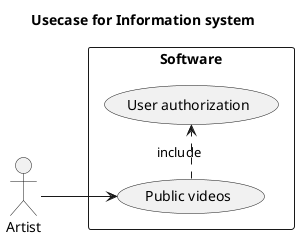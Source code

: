 @startuml

title Usecase for Information system

left to right direction

actor Artist

rectangle Software {

    usecase (User authorization)
    usecase (Public videos)

   (Public videos) .> (User authorization) : include

   Artist --> (Public videos)
}

@enduml
